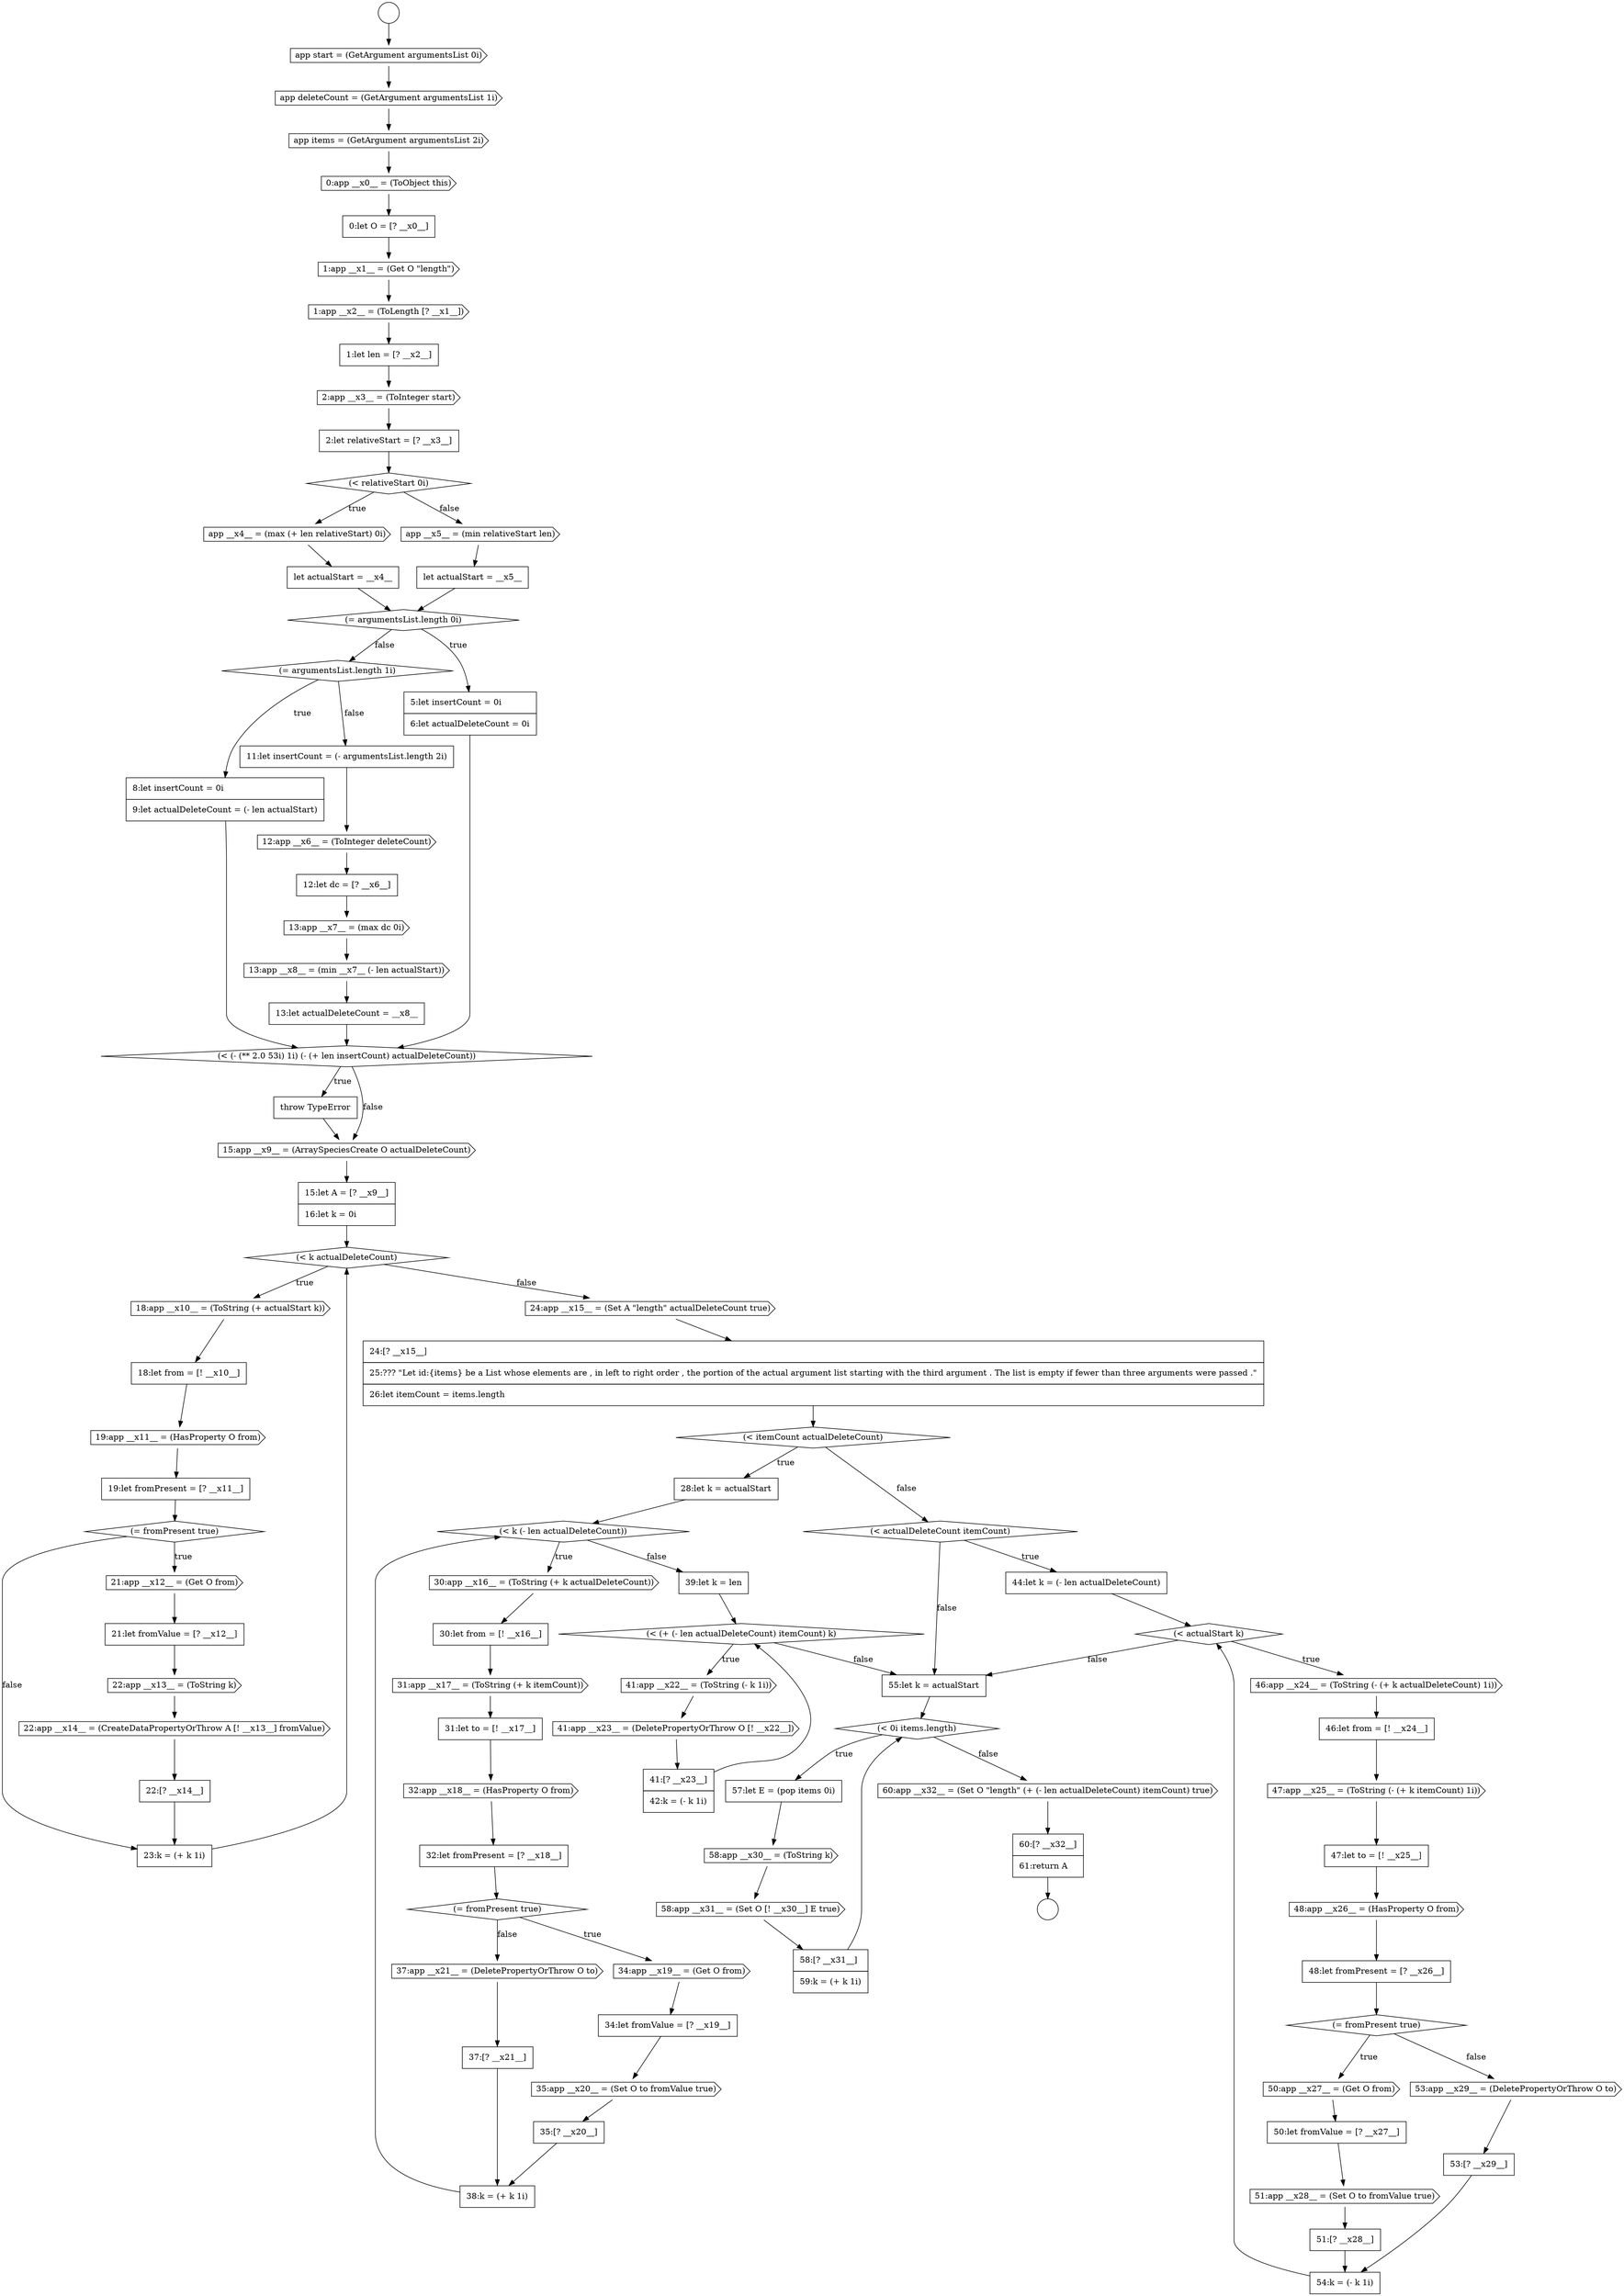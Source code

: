 digraph {
  node5 [shape=cds, label=<<font color="black">0:app __x0__ = (ToObject this)</font>> color="black" fillcolor="white" style=filled]
  node84 [shape=none, margin=0, label=<<font color="black">
    <table border="0" cellborder="1" cellspacing="0" cellpadding="10">
      <tr><td align="left">55:let k = actualStart</td></tr>
    </table>
  </font>> color="black" fillcolor="white" style=filled]
  node65 [shape=cds, label=<<font color="black">41:app __x23__ = (DeletePropertyOrThrow O [! __x22__])</font>> color="black" fillcolor="white" style=filled]
  node77 [shape=cds, label=<<font color="black">50:app __x27__ = (Get O from)</font>> color="black" fillcolor="white" style=filled]
  node87 [shape=cds, label=<<font color="black">58:app __x30__ = (ToString k)</font>> color="black" fillcolor="white" style=filled]
  node69 [shape=diamond, label=<<font color="black">(&lt; actualStart k)</font>> color="black" fillcolor="white" style=filled]
  node0 [shape=circle label=" " color="black" fillcolor="white" style=filled]
  node88 [shape=cds, label=<<font color="black">58:app __x31__ = (Set O [! __x30__] E true)</font>> color="black" fillcolor="white" style=filled]
  node10 [shape=cds, label=<<font color="black">2:app __x3__ = (ToInteger start)</font>> color="black" fillcolor="white" style=filled]
  node56 [shape=none, margin=0, label=<<font color="black">
    <table border="0" cellborder="1" cellspacing="0" cellpadding="10">
      <tr><td align="left">34:let fromValue = [? __x19__]</td></tr>
    </table>
  </font>> color="black" fillcolor="white" style=filled]
  node42 [shape=none, margin=0, label=<<font color="black">
    <table border="0" cellborder="1" cellspacing="0" cellpadding="10">
      <tr><td align="left">23:k = (+ k 1i)</td></tr>
    </table>
  </font>> color="black" fillcolor="white" style=filled]
  node24 [shape=cds, label=<<font color="black">13:app __x7__ = (max dc 0i)</font>> color="black" fillcolor="white" style=filled]
  node37 [shape=cds, label=<<font color="black">21:app __x12__ = (Get O from)</font>> color="black" fillcolor="white" style=filled]
  node25 [shape=cds, label=<<font color="black">13:app __x8__ = (min __x7__ (- len actualStart))</font>> color="black" fillcolor="white" style=filled]
  node52 [shape=cds, label=<<font color="black">32:app __x18__ = (HasProperty O from)</font>> color="black" fillcolor="white" style=filled]
  node14 [shape=none, margin=0, label=<<font color="black">
    <table border="0" cellborder="1" cellspacing="0" cellpadding="10">
      <tr><td align="left">let actualStart = __x4__</td></tr>
    </table>
  </font>> color="black" fillcolor="white" style=filled]
  node20 [shape=none, margin=0, label=<<font color="black">
    <table border="0" cellborder="1" cellspacing="0" cellpadding="10">
      <tr><td align="left">8:let insertCount = 0i</td></tr>
      <tr><td align="left">9:let actualDeleteCount = (- len actualStart)</td></tr>
    </table>
  </font>> color="black" fillcolor="white" style=filled]
  node46 [shape=none, margin=0, label=<<font color="black">
    <table border="0" cellborder="1" cellspacing="0" cellpadding="10">
      <tr><td align="left">28:let k = actualStart</td></tr>
    </table>
  </font>> color="black" fillcolor="white" style=filled]
  node57 [shape=cds, label=<<font color="black">35:app __x20__ = (Set O to fromValue true)</font>> color="black" fillcolor="white" style=filled]
  node78 [shape=none, margin=0, label=<<font color="black">
    <table border="0" cellborder="1" cellspacing="0" cellpadding="10">
      <tr><td align="left">50:let fromValue = [? __x27__]</td></tr>
    </table>
  </font>> color="black" fillcolor="white" style=filled]
  node29 [shape=cds, label=<<font color="black">15:app __x9__ = (ArraySpeciesCreate O actualDeleteCount)</font>> color="black" fillcolor="white" style=filled]
  node61 [shape=none, margin=0, label=<<font color="black">
    <table border="0" cellborder="1" cellspacing="0" cellpadding="10">
      <tr><td align="left">38:k = (+ k 1i)</td></tr>
    </table>
  </font>> color="black" fillcolor="white" style=filled]
  node89 [shape=none, margin=0, label=<<font color="black">
    <table border="0" cellborder="1" cellspacing="0" cellpadding="10">
      <tr><td align="left">58:[? __x31__]</td></tr>
      <tr><td align="left">59:k = (+ k 1i)</td></tr>
    </table>
  </font>> color="black" fillcolor="white" style=filled]
  node1 [shape=circle label=" " color="black" fillcolor="white" style=filled]
  node74 [shape=cds, label=<<font color="black">48:app __x26__ = (HasProperty O from)</font>> color="black" fillcolor="white" style=filled]
  node6 [shape=none, margin=0, label=<<font color="black">
    <table border="0" cellborder="1" cellspacing="0" cellpadding="10">
      <tr><td align="left">0:let O = [? __x0__]</td></tr>
    </table>
  </font>> color="black" fillcolor="white" style=filled]
  node60 [shape=none, margin=0, label=<<font color="black">
    <table border="0" cellborder="1" cellspacing="0" cellpadding="10">
      <tr><td align="left">37:[? __x21__]</td></tr>
    </table>
  </font>> color="black" fillcolor="white" style=filled]
  node85 [shape=diamond, label=<<font color="black">(&lt; 0i items.length)</font>> color="black" fillcolor="white" style=filled]
  node70 [shape=cds, label=<<font color="black">46:app __x24__ = (ToString (- (+ k actualDeleteCount) 1i))</font>> color="black" fillcolor="white" style=filled]
  node21 [shape=none, margin=0, label=<<font color="black">
    <table border="0" cellborder="1" cellspacing="0" cellpadding="10">
      <tr><td align="left">11:let insertCount = (- argumentsList.length 2i)</td></tr>
    </table>
  </font>> color="black" fillcolor="white" style=filled]
  node33 [shape=none, margin=0, label=<<font color="black">
    <table border="0" cellborder="1" cellspacing="0" cellpadding="10">
      <tr><td align="left">18:let from = [! __x10__]</td></tr>
    </table>
  </font>> color="black" fillcolor="white" style=filled]
  node28 [shape=none, margin=0, label=<<font color="black">
    <table border="0" cellborder="1" cellspacing="0" cellpadding="10">
      <tr><td align="left">throw TypeError</td></tr>
    </table>
  </font>> color="black" fillcolor="white" style=filled]
  node38 [shape=none, margin=0, label=<<font color="black">
    <table border="0" cellborder="1" cellspacing="0" cellpadding="10">
      <tr><td align="left">21:let fromValue = [? __x12__]</td></tr>
    </table>
  </font>> color="black" fillcolor="white" style=filled]
  node9 [shape=none, margin=0, label=<<font color="black">
    <table border="0" cellborder="1" cellspacing="0" cellpadding="10">
      <tr><td align="left">1:let len = [? __x2__]</td></tr>
    </table>
  </font>> color="black" fillcolor="white" style=filled]
  node53 [shape=none, margin=0, label=<<font color="black">
    <table border="0" cellborder="1" cellspacing="0" cellpadding="10">
      <tr><td align="left">32:let fromPresent = [? __x18__]</td></tr>
    </table>
  </font>> color="black" fillcolor="white" style=filled]
  node13 [shape=cds, label=<<font color="black">app __x4__ = (max (+ len relativeStart) 0i)</font>> color="black" fillcolor="white" style=filled]
  node41 [shape=none, margin=0, label=<<font color="black">
    <table border="0" cellborder="1" cellspacing="0" cellpadding="10">
      <tr><td align="left">22:[? __x14__]</td></tr>
    </table>
  </font>> color="black" fillcolor="white" style=filled]
  node73 [shape=none, margin=0, label=<<font color="black">
    <table border="0" cellborder="1" cellspacing="0" cellpadding="10">
      <tr><td align="left">47:let to = [! __x25__]</td></tr>
    </table>
  </font>> color="black" fillcolor="white" style=filled]
  node2 [shape=cds, label=<<font color="black">app start = (GetArgument argumentsList 0i)</font>> color="black" fillcolor="white" style=filled]
  node45 [shape=diamond, label=<<font color="black">(&lt; itemCount actualDeleteCount)</font>> color="black" fillcolor="white" style=filled]
  node64 [shape=cds, label=<<font color="black">41:app __x22__ = (ToString (- k 1i))</font>> color="black" fillcolor="white" style=filled]
  node17 [shape=diamond, label=<<font color="black">(= argumentsList.length 0i)</font>> color="black" fillcolor="white" style=filled]
  node32 [shape=cds, label=<<font color="black">18:app __x10__ = (ToString (+ actualStart k))</font>> color="black" fillcolor="white" style=filled]
  node34 [shape=cds, label=<<font color="black">19:app __x11__ = (HasProperty O from)</font>> color="black" fillcolor="white" style=filled]
  node22 [shape=cds, label=<<font color="black">12:app __x6__ = (ToInteger deleteCount)</font>> color="black" fillcolor="white" style=filled]
  node44 [shape=none, margin=0, label=<<font color="black">
    <table border="0" cellborder="1" cellspacing="0" cellpadding="10">
      <tr><td align="left">24:[? __x15__]</td></tr>
      <tr><td align="left">25:??? &quot;Let id:{items} be a List whose elements are , in left to right order , the portion of the actual argument list starting with the third argument . The list is empty if fewer than three arguments were passed .&quot;</td></tr>
      <tr><td align="left">26:let itemCount = items.length</td></tr>
    </table>
  </font>> color="black" fillcolor="white" style=filled]
  node59 [shape=cds, label=<<font color="black">37:app __x21__ = (DeletePropertyOrThrow O to)</font>> color="black" fillcolor="white" style=filled]
  node27 [shape=diamond, label=<<font color="black">(&lt; (- (** 2.0 53i) 1i) (- (+ len insertCount) actualDeleteCount))</font>> color="black" fillcolor="white" style=filled]
  node71 [shape=none, margin=0, label=<<font color="black">
    <table border="0" cellborder="1" cellspacing="0" cellpadding="10">
      <tr><td align="left">46:let from = [! __x24__]</td></tr>
    </table>
  </font>> color="black" fillcolor="white" style=filled]
  node12 [shape=diamond, label=<<font color="black">(&lt; relativeStart 0i)</font>> color="black" fillcolor="white" style=filled]
  node54 [shape=diamond, label=<<font color="black">(= fromPresent true)</font>> color="black" fillcolor="white" style=filled]
  node49 [shape=none, margin=0, label=<<font color="black">
    <table border="0" cellborder="1" cellspacing="0" cellpadding="10">
      <tr><td align="left">30:let from = [! __x16__]</td></tr>
    </table>
  </font>> color="black" fillcolor="white" style=filled]
  node86 [shape=none, margin=0, label=<<font color="black">
    <table border="0" cellborder="1" cellspacing="0" cellpadding="10">
      <tr><td align="left">57:let E = (pop items 0i)</td></tr>
    </table>
  </font>> color="black" fillcolor="white" style=filled]
  node81 [shape=cds, label=<<font color="black">53:app __x29__ = (DeletePropertyOrThrow O to)</font>> color="black" fillcolor="white" style=filled]
  node76 [shape=diamond, label=<<font color="black">(= fromPresent true)</font>> color="black" fillcolor="white" style=filled]
  node7 [shape=cds, label=<<font color="black">1:app __x1__ = (Get O &quot;length&quot;)</font>> color="black" fillcolor="white" style=filled]
  node39 [shape=cds, label=<<font color="black">22:app __x13__ = (ToString k)</font>> color="black" fillcolor="white" style=filled]
  node91 [shape=none, margin=0, label=<<font color="black">
    <table border="0" cellborder="1" cellspacing="0" cellpadding="10">
      <tr><td align="left">60:[? __x32__]</td></tr>
      <tr><td align="left">61:return A</td></tr>
    </table>
  </font>> color="black" fillcolor="white" style=filled]
  node66 [shape=none, margin=0, label=<<font color="black">
    <table border="0" cellborder="1" cellspacing="0" cellpadding="10">
      <tr><td align="left">41:[? __x23__]</td></tr>
      <tr><td align="left">42:k = (- k 1i)</td></tr>
    </table>
  </font>> color="black" fillcolor="white" style=filled]
  node3 [shape=cds, label=<<font color="black">app deleteCount = (GetArgument argumentsList 1i)</font>> color="black" fillcolor="white" style=filled]
  node80 [shape=none, margin=0, label=<<font color="black">
    <table border="0" cellborder="1" cellspacing="0" cellpadding="10">
      <tr><td align="left">51:[? __x28__]</td></tr>
    </table>
  </font>> color="black" fillcolor="white" style=filled]
  node35 [shape=none, margin=0, label=<<font color="black">
    <table border="0" cellborder="1" cellspacing="0" cellpadding="10">
      <tr><td align="left">19:let fromPresent = [? __x11__]</td></tr>
    </table>
  </font>> color="black" fillcolor="white" style=filled]
  node48 [shape=cds, label=<<font color="black">30:app __x16__ = (ToString (+ k actualDeleteCount))</font>> color="black" fillcolor="white" style=filled]
  node63 [shape=diamond, label=<<font color="black">(&lt; (+ (- len actualDeleteCount) itemCount) k)</font>> color="black" fillcolor="white" style=filled]
  node18 [shape=none, margin=0, label=<<font color="black">
    <table border="0" cellborder="1" cellspacing="0" cellpadding="10">
      <tr><td align="left">5:let insertCount = 0i</td></tr>
      <tr><td align="left">6:let actualDeleteCount = 0i</td></tr>
    </table>
  </font>> color="black" fillcolor="white" style=filled]
  node50 [shape=cds, label=<<font color="black">31:app __x17__ = (ToString (+ k itemCount))</font>> color="black" fillcolor="white" style=filled]
  node67 [shape=diamond, label=<<font color="black">(&lt; actualDeleteCount itemCount)</font>> color="black" fillcolor="white" style=filled]
  node16 [shape=none, margin=0, label=<<font color="black">
    <table border="0" cellborder="1" cellspacing="0" cellpadding="10">
      <tr><td align="left">let actualStart = __x5__</td></tr>
    </table>
  </font>> color="black" fillcolor="white" style=filled]
  node31 [shape=diamond, label=<<font color="black">(&lt; k actualDeleteCount)</font>> color="black" fillcolor="white" style=filled]
  node11 [shape=none, margin=0, label=<<font color="black">
    <table border="0" cellborder="1" cellspacing="0" cellpadding="10">
      <tr><td align="left">2:let relativeStart = [? __x3__]</td></tr>
    </table>
  </font>> color="black" fillcolor="white" style=filled]
  node72 [shape=cds, label=<<font color="black">47:app __x25__ = (ToString (- (+ k itemCount) 1i))</font>> color="black" fillcolor="white" style=filled]
  node43 [shape=cds, label=<<font color="black">24:app __x15__ = (Set A &quot;length&quot; actualDeleteCount true)</font>> color="black" fillcolor="white" style=filled]
  node40 [shape=cds, label=<<font color="black">22:app __x14__ = (CreateDataPropertyOrThrow A [! __x13__] fromValue)</font>> color="black" fillcolor="white" style=filled]
  node26 [shape=none, margin=0, label=<<font color="black">
    <table border="0" cellborder="1" cellspacing="0" cellpadding="10">
      <tr><td align="left">13:let actualDeleteCount = __x8__</td></tr>
    </table>
  </font>> color="black" fillcolor="white" style=filled]
  node55 [shape=cds, label=<<font color="black">34:app __x19__ = (Get O from)</font>> color="black" fillcolor="white" style=filled]
  node23 [shape=none, margin=0, label=<<font color="black">
    <table border="0" cellborder="1" cellspacing="0" cellpadding="10">
      <tr><td align="left">12:let dc = [? __x6__]</td></tr>
    </table>
  </font>> color="black" fillcolor="white" style=filled]
  node8 [shape=cds, label=<<font color="black">1:app __x2__ = (ToLength [? __x1__])</font>> color="black" fillcolor="white" style=filled]
  node75 [shape=none, margin=0, label=<<font color="black">
    <table border="0" cellborder="1" cellspacing="0" cellpadding="10">
      <tr><td align="left">48:let fromPresent = [? __x26__]</td></tr>
    </table>
  </font>> color="black" fillcolor="white" style=filled]
  node58 [shape=none, margin=0, label=<<font color="black">
    <table border="0" cellborder="1" cellspacing="0" cellpadding="10">
      <tr><td align="left">35:[? __x20__]</td></tr>
    </table>
  </font>> color="black" fillcolor="white" style=filled]
  node82 [shape=none, margin=0, label=<<font color="black">
    <table border="0" cellborder="1" cellspacing="0" cellpadding="10">
      <tr><td align="left">53:[? __x29__]</td></tr>
    </table>
  </font>> color="black" fillcolor="white" style=filled]
  node36 [shape=diamond, label=<<font color="black">(= fromPresent true)</font>> color="black" fillcolor="white" style=filled]
  node30 [shape=none, margin=0, label=<<font color="black">
    <table border="0" cellborder="1" cellspacing="0" cellpadding="10">
      <tr><td align="left">15:let A = [? __x9__]</td></tr>
      <tr><td align="left">16:let k = 0i</td></tr>
    </table>
  </font>> color="black" fillcolor="white" style=filled]
  node51 [shape=none, margin=0, label=<<font color="black">
    <table border="0" cellborder="1" cellspacing="0" cellpadding="10">
      <tr><td align="left">31:let to = [! __x17__]</td></tr>
    </table>
  </font>> color="black" fillcolor="white" style=filled]
  node19 [shape=diamond, label=<<font color="black">(= argumentsList.length 1i)</font>> color="black" fillcolor="white" style=filled]
  node4 [shape=cds, label=<<font color="black">app items = (GetArgument argumentsList 2i)</font>> color="black" fillcolor="white" style=filled]
  node79 [shape=cds, label=<<font color="black">51:app __x28__ = (Set O to fromValue true)</font>> color="black" fillcolor="white" style=filled]
  node47 [shape=diamond, label=<<font color="black">(&lt; k (- len actualDeleteCount))</font>> color="black" fillcolor="white" style=filled]
  node15 [shape=cds, label=<<font color="black">app __x5__ = (min relativeStart len)</font>> color="black" fillcolor="white" style=filled]
  node68 [shape=none, margin=0, label=<<font color="black">
    <table border="0" cellborder="1" cellspacing="0" cellpadding="10">
      <tr><td align="left">44:let k = (- len actualDeleteCount)</td></tr>
    </table>
  </font>> color="black" fillcolor="white" style=filled]
  node62 [shape=none, margin=0, label=<<font color="black">
    <table border="0" cellborder="1" cellspacing="0" cellpadding="10">
      <tr><td align="left">39:let k = len</td></tr>
    </table>
  </font>> color="black" fillcolor="white" style=filled]
  node90 [shape=cds, label=<<font color="black">60:app __x32__ = (Set O &quot;length&quot; (+ (- len actualDeleteCount) itemCount) true)</font>> color="black" fillcolor="white" style=filled]
  node83 [shape=none, margin=0, label=<<font color="black">
    <table border="0" cellborder="1" cellspacing="0" cellpadding="10">
      <tr><td align="left">54:k = (- k 1i)</td></tr>
    </table>
  </font>> color="black" fillcolor="white" style=filled]
  node31 -> node32 [label=<<font color="black">true</font>> color="black"]
  node31 -> node43 [label=<<font color="black">false</font>> color="black"]
  node11 -> node12 [ color="black"]
  node85 -> node86 [label=<<font color="black">true</font>> color="black"]
  node85 -> node90 [label=<<font color="black">false</font>> color="black"]
  node82 -> node83 [ color="black"]
  node47 -> node48 [label=<<font color="black">true</font>> color="black"]
  node47 -> node62 [label=<<font color="black">false</font>> color="black"]
  node32 -> node33 [ color="black"]
  node5 -> node6 [ color="black"]
  node53 -> node54 [ color="black"]
  node3 -> node4 [ color="black"]
  node58 -> node61 [ color="black"]
  node28 -> node29 [ color="black"]
  node61 -> node47 [ color="black"]
  node64 -> node65 [ color="black"]
  node29 -> node30 [ color="black"]
  node39 -> node40 [ color="black"]
  node7 -> node8 [ color="black"]
  node18 -> node27 [ color="black"]
  node34 -> node35 [ color="black"]
  node71 -> node72 [ color="black"]
  node69 -> node70 [label=<<font color="black">true</font>> color="black"]
  node69 -> node84 [label=<<font color="black">false</font>> color="black"]
  node2 -> node3 [ color="black"]
  node62 -> node63 [ color="black"]
  node15 -> node16 [ color="black"]
  node55 -> node56 [ color="black"]
  node13 -> node14 [ color="black"]
  node42 -> node31 [ color="black"]
  node35 -> node36 [ color="black"]
  node57 -> node58 [ color="black"]
  node45 -> node46 [label=<<font color="black">true</font>> color="black"]
  node45 -> node67 [label=<<font color="black">false</font>> color="black"]
  node79 -> node80 [ color="black"]
  node0 -> node2 [ color="black"]
  node19 -> node20 [label=<<font color="black">true</font>> color="black"]
  node19 -> node21 [label=<<font color="black">false</font>> color="black"]
  node75 -> node76 [ color="black"]
  node22 -> node23 [ color="black"]
  node70 -> node71 [ color="black"]
  node6 -> node7 [ color="black"]
  node66 -> node63 [ color="black"]
  node52 -> node53 [ color="black"]
  node84 -> node85 [ color="black"]
  node87 -> node88 [ color="black"]
  node43 -> node44 [ color="black"]
  node9 -> node10 [ color="black"]
  node12 -> node13 [label=<<font color="black">true</font>> color="black"]
  node12 -> node15 [label=<<font color="black">false</font>> color="black"]
  node44 -> node45 [ color="black"]
  node37 -> node38 [ color="black"]
  node68 -> node69 [ color="black"]
  node67 -> node68 [label=<<font color="black">true</font>> color="black"]
  node67 -> node84 [label=<<font color="black">false</font>> color="black"]
  node89 -> node85 [ color="black"]
  node36 -> node37 [label=<<font color="black">true</font>> color="black"]
  node36 -> node42 [label=<<font color="black">false</font>> color="black"]
  node23 -> node24 [ color="black"]
  node40 -> node41 [ color="black"]
  node86 -> node87 [ color="black"]
  node30 -> node31 [ color="black"]
  node77 -> node78 [ color="black"]
  node26 -> node27 [ color="black"]
  node27 -> node28 [label=<<font color="black">true</font>> color="black"]
  node27 -> node29 [label=<<font color="black">false</font>> color="black"]
  node72 -> node73 [ color="black"]
  node78 -> node79 [ color="black"]
  node10 -> node11 [ color="black"]
  node88 -> node89 [ color="black"]
  node91 -> node1 [ color="black"]
  node50 -> node51 [ color="black"]
  node4 -> node5 [ color="black"]
  node51 -> node52 [ color="black"]
  node25 -> node26 [ color="black"]
  node83 -> node69 [ color="black"]
  node63 -> node64 [label=<<font color="black">true</font>> color="black"]
  node63 -> node84 [label=<<font color="black">false</font>> color="black"]
  node8 -> node9 [ color="black"]
  node21 -> node22 [ color="black"]
  node73 -> node74 [ color="black"]
  node59 -> node60 [ color="black"]
  node56 -> node57 [ color="black"]
  node60 -> node61 [ color="black"]
  node24 -> node25 [ color="black"]
  node54 -> node55 [label=<<font color="black">true</font>> color="black"]
  node54 -> node59 [label=<<font color="black">false</font>> color="black"]
  node16 -> node17 [ color="black"]
  node46 -> node47 [ color="black"]
  node65 -> node66 [ color="black"]
  node48 -> node49 [ color="black"]
  node76 -> node77 [label=<<font color="black">true</font>> color="black"]
  node76 -> node81 [label=<<font color="black">false</font>> color="black"]
  node49 -> node50 [ color="black"]
  node81 -> node82 [ color="black"]
  node38 -> node39 [ color="black"]
  node80 -> node83 [ color="black"]
  node74 -> node75 [ color="black"]
  node20 -> node27 [ color="black"]
  node17 -> node18 [label=<<font color="black">true</font>> color="black"]
  node17 -> node19 [label=<<font color="black">false</font>> color="black"]
  node90 -> node91 [ color="black"]
  node41 -> node42 [ color="black"]
  node14 -> node17 [ color="black"]
  node33 -> node34 [ color="black"]
}
